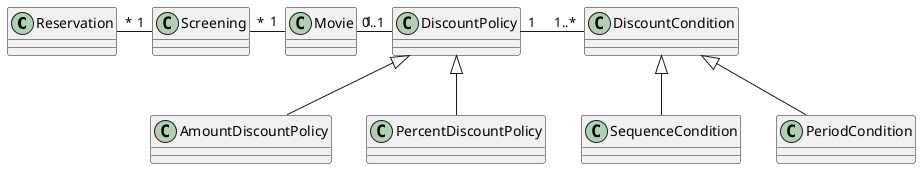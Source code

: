 @startuml

class Reservation
class Screening
class Movie
class DiscountPolicy
class DiscountCondition

Reservation "*" - "1" Screening
Screening "*" - "1" Movie
Movie "1" - "0..1" DiscountPolicy
DiscountPolicy "1" - "1..*" DiscountCondition

DiscountPolicy <|-- AmountDiscountPolicy
DiscountPolicy <|-- PercentDiscountPolicy

DiscountCondition <|-- SequenceCondition
DiscountCondition <|-- PeriodCondition
@endum